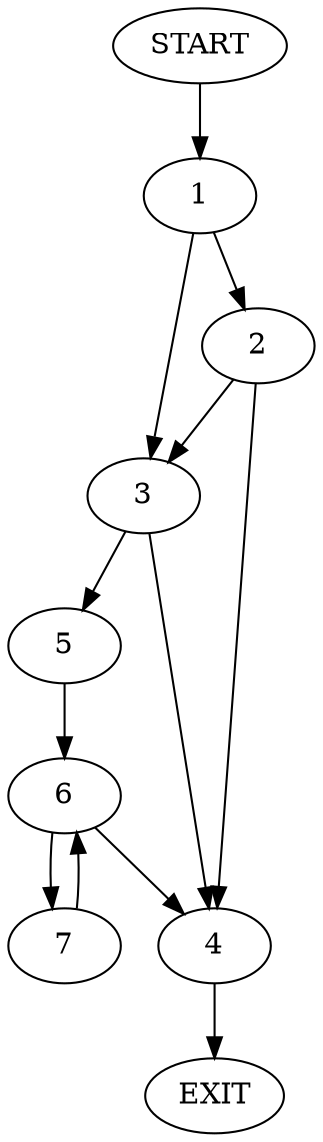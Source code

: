 digraph {
0 [label="START"]
8 [label="EXIT"]
0 -> 1
1 -> 2
1 -> 3
2 -> 3
2 -> 4
3 -> 5
3 -> 4
4 -> 8
5 -> 6
6 -> 7
6 -> 4
7 -> 6
}
